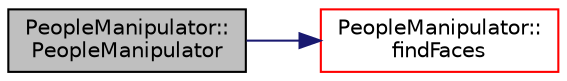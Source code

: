 digraph "PeopleManipulator::PeopleManipulator"
{
 // LATEX_PDF_SIZE
  edge [fontname="Helvetica",fontsize="10",labelfontname="Helvetica",labelfontsize="10"];
  node [fontname="Helvetica",fontsize="10",shape=record];
  rankdir="LR";
  Node1 [label="PeopleManipulator::\lPeopleManipulator",height=0.2,width=0.4,color="black", fillcolor="grey75", style="filled", fontcolor="black",tooltip=" "];
  Node1 -> Node2 [color="midnightblue",fontsize="10",style="solid",fontname="Helvetica"];
  Node2 [label="PeopleManipulator::\lfindFaces",height=0.2,width=0.4,color="red", fillcolor="white", style="filled",URL="$class_people_manipulator.html#a8cad2fad5cdecdc6deb380f8e21bb4ff",tooltip=" "];
}
